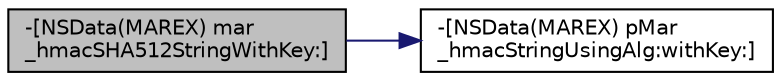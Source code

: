 digraph "-[NSData(MAREX) mar_hmacSHA512StringWithKey:]"
{
  edge [fontname="Helvetica",fontsize="10",labelfontname="Helvetica",labelfontsize="10"];
  node [fontname="Helvetica",fontsize="10",shape=record];
  rankdir="LR";
  Node61 [label="-[NSData(MAREX) mar\l_hmacSHA512StringWithKey:]",height=0.2,width=0.4,color="black", fillcolor="grey75", style="filled", fontcolor="black"];
  Node61 -> Node62 [color="midnightblue",fontsize="10",style="solid",fontname="Helvetica"];
  Node62 [label="-[NSData(MAREX) pMar\l_hmacStringUsingAlg:withKey:]",height=0.2,width=0.4,color="black", fillcolor="white", style="filled",URL="$category_n_s_data_07_m_a_r_e_x_08.html#afd229151be0a700e48125efc2e7eb34c"];
}
